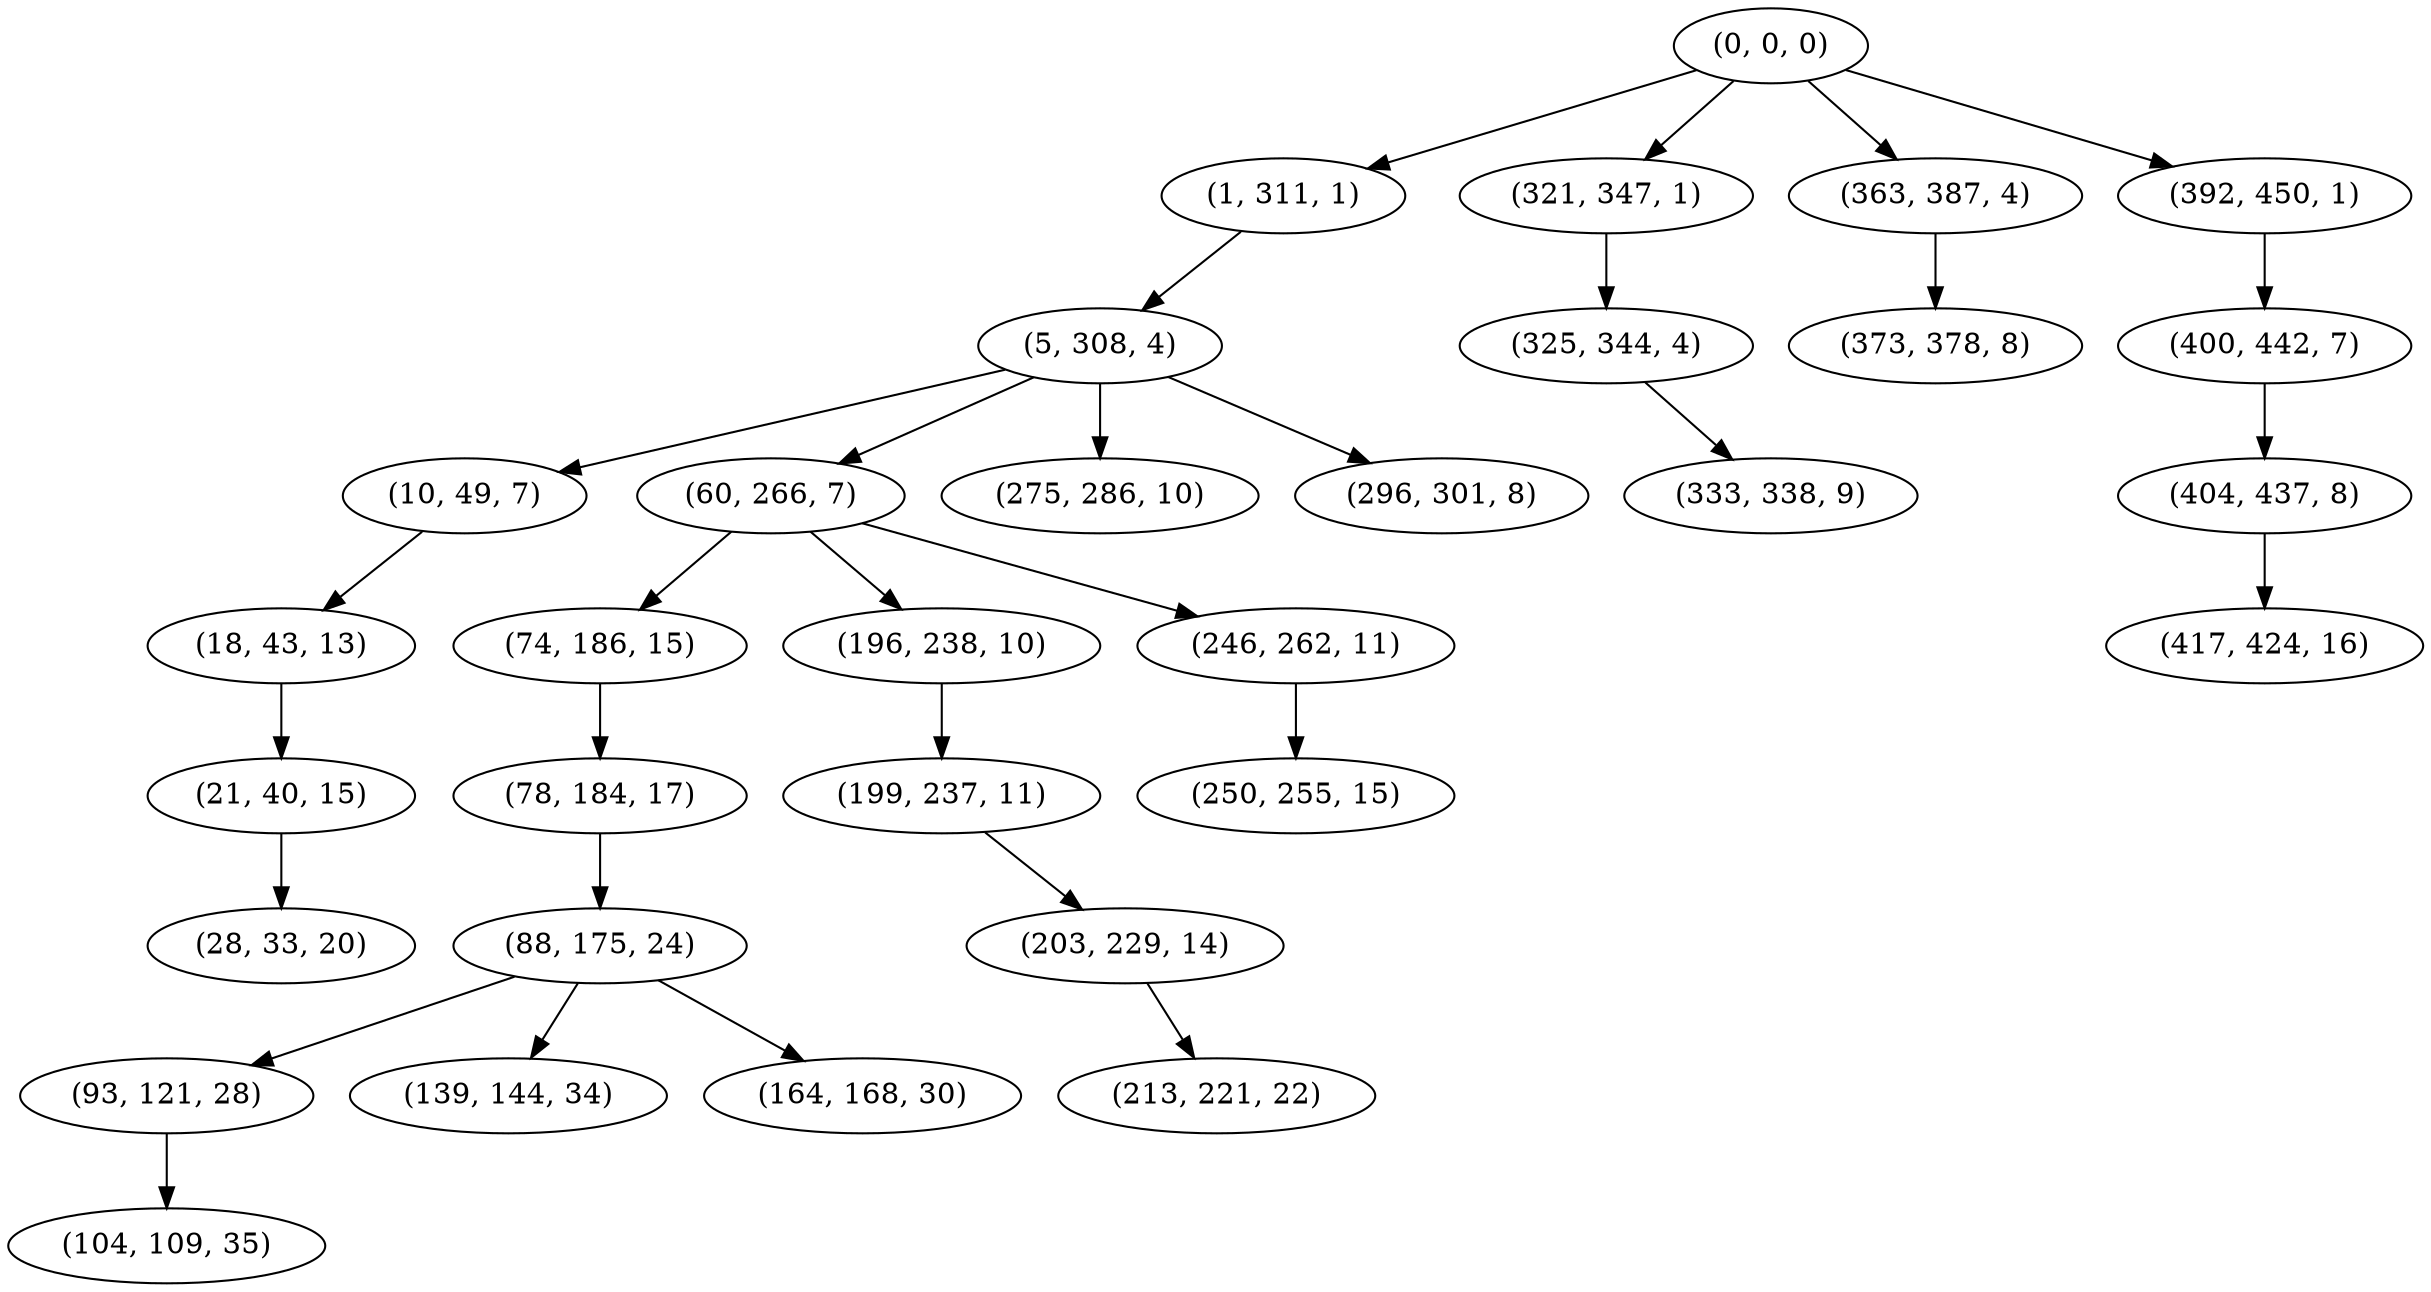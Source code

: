 digraph tree {
    "(0, 0, 0)";
    "(1, 311, 1)";
    "(5, 308, 4)";
    "(10, 49, 7)";
    "(18, 43, 13)";
    "(21, 40, 15)";
    "(28, 33, 20)";
    "(60, 266, 7)";
    "(74, 186, 15)";
    "(78, 184, 17)";
    "(88, 175, 24)";
    "(93, 121, 28)";
    "(104, 109, 35)";
    "(139, 144, 34)";
    "(164, 168, 30)";
    "(196, 238, 10)";
    "(199, 237, 11)";
    "(203, 229, 14)";
    "(213, 221, 22)";
    "(246, 262, 11)";
    "(250, 255, 15)";
    "(275, 286, 10)";
    "(296, 301, 8)";
    "(321, 347, 1)";
    "(325, 344, 4)";
    "(333, 338, 9)";
    "(363, 387, 4)";
    "(373, 378, 8)";
    "(392, 450, 1)";
    "(400, 442, 7)";
    "(404, 437, 8)";
    "(417, 424, 16)";
    "(0, 0, 0)" -> "(1, 311, 1)";
    "(0, 0, 0)" -> "(321, 347, 1)";
    "(0, 0, 0)" -> "(363, 387, 4)";
    "(0, 0, 0)" -> "(392, 450, 1)";
    "(1, 311, 1)" -> "(5, 308, 4)";
    "(5, 308, 4)" -> "(10, 49, 7)";
    "(5, 308, 4)" -> "(60, 266, 7)";
    "(5, 308, 4)" -> "(275, 286, 10)";
    "(5, 308, 4)" -> "(296, 301, 8)";
    "(10, 49, 7)" -> "(18, 43, 13)";
    "(18, 43, 13)" -> "(21, 40, 15)";
    "(21, 40, 15)" -> "(28, 33, 20)";
    "(60, 266, 7)" -> "(74, 186, 15)";
    "(60, 266, 7)" -> "(196, 238, 10)";
    "(60, 266, 7)" -> "(246, 262, 11)";
    "(74, 186, 15)" -> "(78, 184, 17)";
    "(78, 184, 17)" -> "(88, 175, 24)";
    "(88, 175, 24)" -> "(93, 121, 28)";
    "(88, 175, 24)" -> "(139, 144, 34)";
    "(88, 175, 24)" -> "(164, 168, 30)";
    "(93, 121, 28)" -> "(104, 109, 35)";
    "(196, 238, 10)" -> "(199, 237, 11)";
    "(199, 237, 11)" -> "(203, 229, 14)";
    "(203, 229, 14)" -> "(213, 221, 22)";
    "(246, 262, 11)" -> "(250, 255, 15)";
    "(321, 347, 1)" -> "(325, 344, 4)";
    "(325, 344, 4)" -> "(333, 338, 9)";
    "(363, 387, 4)" -> "(373, 378, 8)";
    "(392, 450, 1)" -> "(400, 442, 7)";
    "(400, 442, 7)" -> "(404, 437, 8)";
    "(404, 437, 8)" -> "(417, 424, 16)";
}
